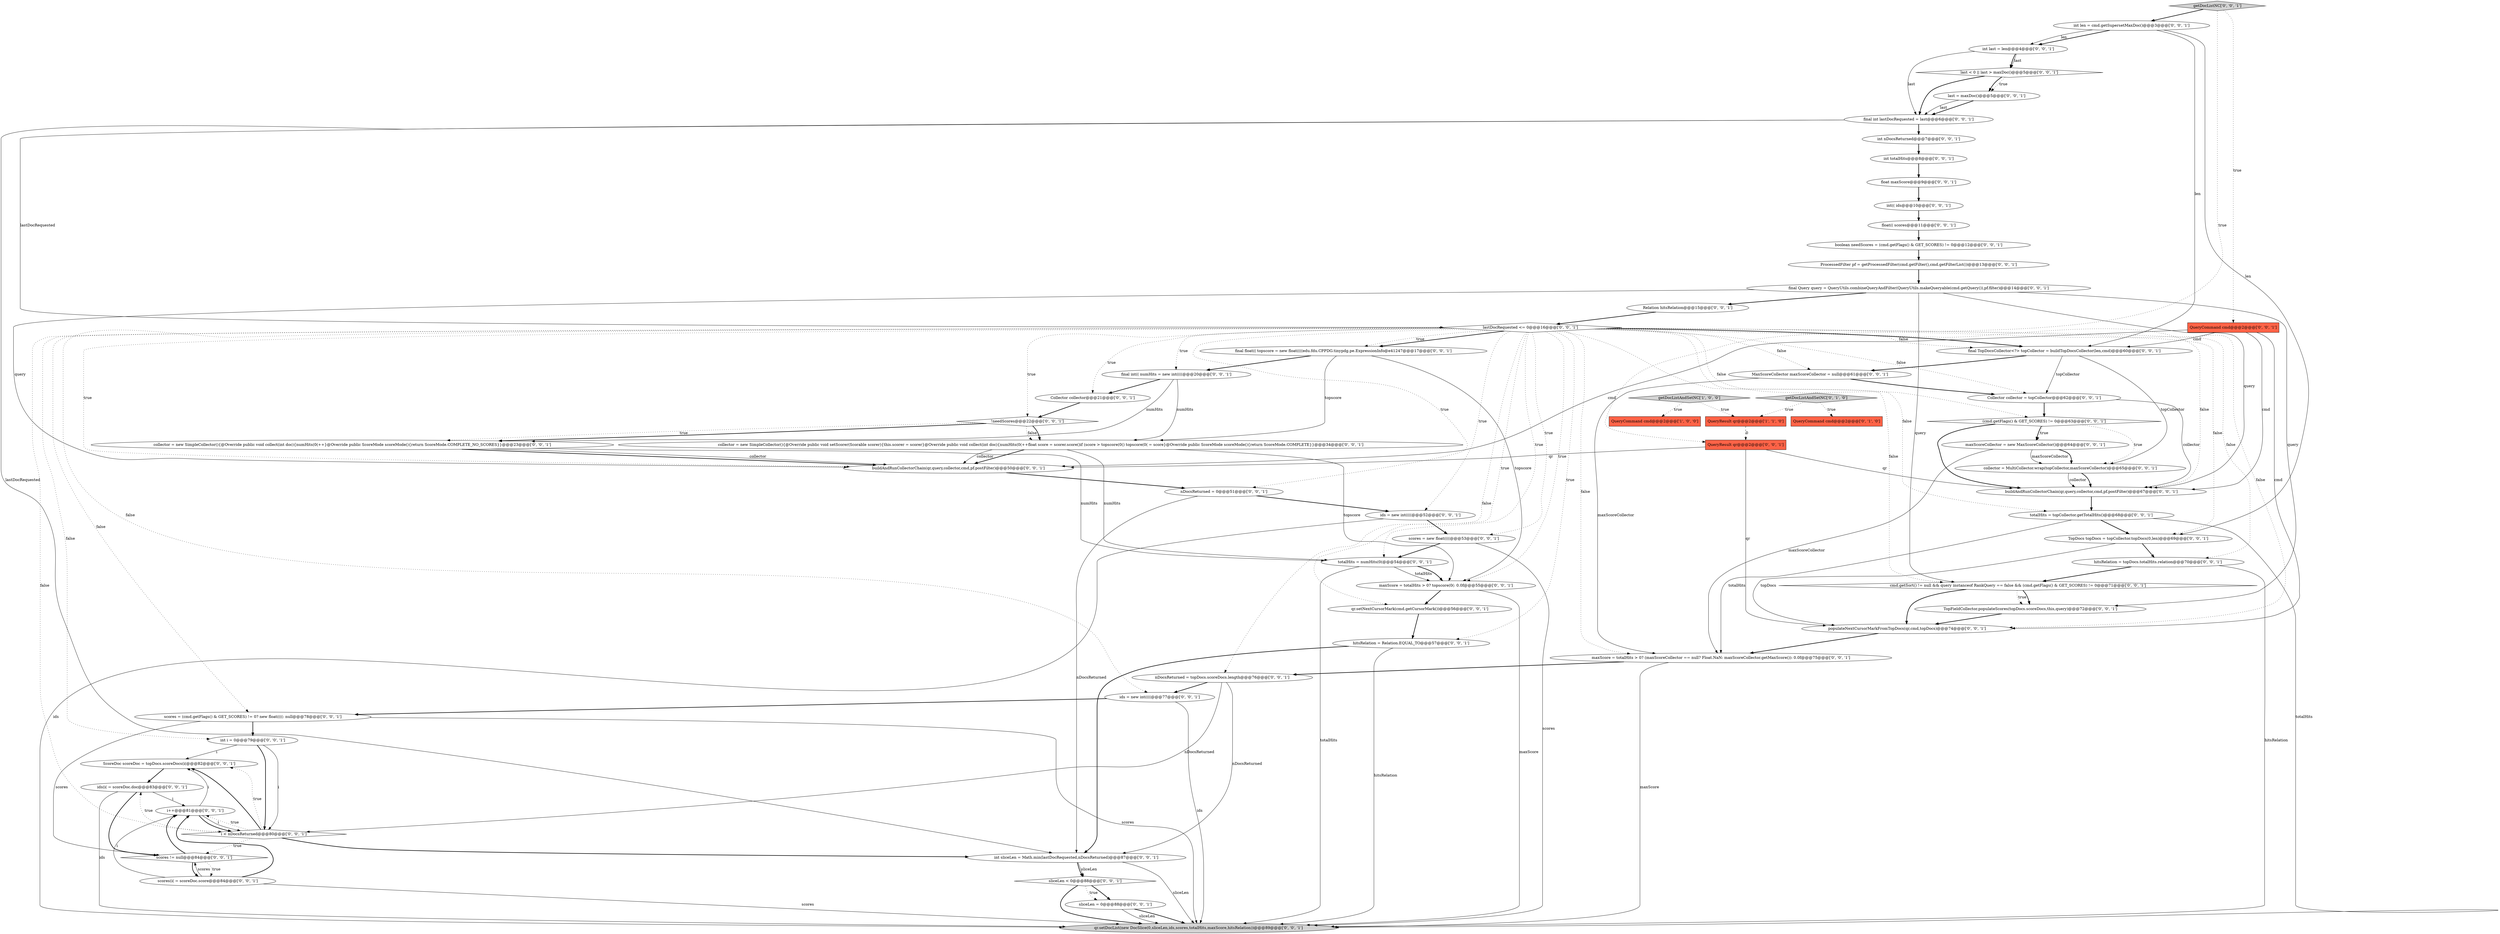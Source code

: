 digraph {
34 [style = filled, label = "cmd.getSort() != null && query instanceof RankQuery == false && (cmd.getFlags() & GET_SCORES) != 0@@@71@@@['0', '0', '1']", fillcolor = white, shape = diamond image = "AAA0AAABBB3BBB"];
22 [style = filled, label = "ScoreDoc scoreDoc = topDocs.scoreDocs(i(@@@82@@@['0', '0', '1']", fillcolor = white, shape = ellipse image = "AAA0AAABBB3BBB"];
42 [style = filled, label = "buildAndRunCollectorChain(qr,query,collector,cmd,pf.postFilter)@@@67@@@['0', '0', '1']", fillcolor = white, shape = ellipse image = "AAA0AAABBB3BBB"];
16 [style = filled, label = "TopDocs topDocs = topCollector.topDocs(0,len)@@@69@@@['0', '0', '1']", fillcolor = white, shape = ellipse image = "AAA0AAABBB3BBB"];
31 [style = filled, label = "sliceLen = 0@@@88@@@['0', '0', '1']", fillcolor = white, shape = ellipse image = "AAA0AAABBB3BBB"];
9 [style = filled, label = "MaxScoreCollector maxScoreCollector = null@@@61@@@['0', '0', '1']", fillcolor = white, shape = ellipse image = "AAA0AAABBB3BBB"];
29 [style = filled, label = "populateNextCursorMarkFromTopDocs(qr,cmd,topDocs)@@@74@@@['0', '0', '1']", fillcolor = white, shape = ellipse image = "AAA0AAABBB3BBB"];
21 [style = filled, label = "maxScore = totalHits > 0? topscore(0(: 0.0f@@@55@@@['0', '0', '1']", fillcolor = white, shape = ellipse image = "AAA0AAABBB3BBB"];
1 [style = filled, label = "getDocListAndSetNC['1', '0', '0']", fillcolor = lightgray, shape = diamond image = "AAA0AAABBB1BBB"];
25 [style = filled, label = "collector = new SimpleCollector(){@Override public void collect(int doc){numHits(0(++}@Override public ScoreMode scoreMode(){return ScoreMode.COMPLETE_NO_SCORES}}@@@23@@@['0', '0', '1']", fillcolor = white, shape = ellipse image = "AAA0AAABBB3BBB"];
14 [style = filled, label = "ids = new int((((@@@77@@@['0', '0', '1']", fillcolor = white, shape = ellipse image = "AAA0AAABBB3BBB"];
6 [style = filled, label = "hitsRelation = Relation.EQUAL_TO@@@57@@@['0', '0', '1']", fillcolor = white, shape = ellipse image = "AAA0AAABBB3BBB"];
53 [style = filled, label = "last < 0 || last > maxDoc()@@@5@@@['0', '0', '1']", fillcolor = white, shape = diamond image = "AAA0AAABBB3BBB"];
13 [style = filled, label = "int nDocsReturned@@@7@@@['0', '0', '1']", fillcolor = white, shape = ellipse image = "AAA0AAABBB3BBB"];
3 [style = filled, label = "QueryCommand cmd@@@2@@@['0', '1', '0']", fillcolor = tomato, shape = box image = "AAA0AAABBB2BBB"];
17 [style = filled, label = "final int(( numHits = new int((((@@@20@@@['0', '0', '1']", fillcolor = white, shape = ellipse image = "AAA0AAABBB3BBB"];
28 [style = filled, label = "TopFieldCollector.populateScores(topDocs.scoreDocs,this,query)@@@72@@@['0', '0', '1']", fillcolor = white, shape = ellipse image = "AAA0AAABBB3BBB"];
49 [style = filled, label = "int last = len@@@4@@@['0', '0', '1']", fillcolor = white, shape = ellipse image = "AAA0AAABBB3BBB"];
0 [style = filled, label = "QueryCommand cmd@@@2@@@['1', '0', '0']", fillcolor = tomato, shape = box image = "AAA0AAABBB1BBB"];
43 [style = filled, label = "nDocsReturned = topDocs.scoreDocs.length@@@76@@@['0', '0', '1']", fillcolor = white, shape = ellipse image = "AAA0AAABBB3BBB"];
58 [style = filled, label = "i++@@@81@@@['0', '0', '1']", fillcolor = white, shape = ellipse image = "AAA0AAABBB3BBB"];
63 [style = filled, label = "(cmd.getFlags() & GET_SCORES) != 0@@@63@@@['0', '0', '1']", fillcolor = white, shape = diamond image = "AAA0AAABBB3BBB"];
41 [style = filled, label = "sliceLen < 0@@@88@@@['0', '0', '1']", fillcolor = white, shape = diamond image = "AAA0AAABBB3BBB"];
44 [style = filled, label = "float(( scores@@@11@@@['0', '0', '1']", fillcolor = white, shape = ellipse image = "AAA0AAABBB3BBB"];
57 [style = filled, label = "boolean needScores = (cmd.getFlags() & GET_SCORES) != 0@@@12@@@['0', '0', '1']", fillcolor = white, shape = ellipse image = "AAA0AAABBB3BBB"];
64 [style = filled, label = "totalHits = topCollector.getTotalHits()@@@68@@@['0', '0', '1']", fillcolor = white, shape = ellipse image = "AAA0AAABBB3BBB"];
11 [style = filled, label = "int(( ids@@@10@@@['0', '0', '1']", fillcolor = white, shape = ellipse image = "AAA0AAABBB3BBB"];
40 [style = filled, label = "ids(i( = scoreDoc.doc@@@83@@@['0', '0', '1']", fillcolor = white, shape = ellipse image = "AAA0AAABBB3BBB"];
20 [style = filled, label = "ids = new int((((@@@52@@@['0', '0', '1']", fillcolor = white, shape = ellipse image = "AAA0AAABBB3BBB"];
48 [style = filled, label = "maxScoreCollector = new MaxScoreCollector()@@@64@@@['0', '0', '1']", fillcolor = white, shape = ellipse image = "AAA0AAABBB3BBB"];
7 [style = filled, label = "int sliceLen = Math.min(lastDocRequested,nDocsReturned)@@@87@@@['0', '0', '1']", fillcolor = white, shape = ellipse image = "AAA0AAABBB3BBB"];
24 [style = filled, label = "collector = new SimpleCollector(){@Override public void setScorer(Scorable scorer){this.scorer = scorer}@Override public void collect(int doc){numHits(0(++float score = scorer.score()if (score > topscore(0() topscore(0( = score}@Override public ScoreMode scoreMode(){return ScoreMode.COMPLETE}}@@@34@@@['0', '0', '1']", fillcolor = white, shape = ellipse image = "AAA0AAABBB3BBB"];
51 [style = filled, label = "final TopDocsCollector<?> topCollector = buildTopDocsCollector(len,cmd)@@@60@@@['0', '0', '1']", fillcolor = white, shape = ellipse image = "AAA0AAABBB3BBB"];
32 [style = filled, label = "scores = (cmd.getFlags() & GET_SCORES) != 0? new float((((: null@@@78@@@['0', '0', '1']", fillcolor = white, shape = ellipse image = "AAA0AAABBB3BBB"];
45 [style = filled, label = "!needScores@@@22@@@['0', '0', '1']", fillcolor = white, shape = diamond image = "AAA0AAABBB3BBB"];
33 [style = filled, label = "i < nDocsReturned@@@80@@@['0', '0', '1']", fillcolor = white, shape = diamond image = "AAA0AAABBB3BBB"];
4 [style = filled, label = "getDocListAndSetNC['0', '1', '0']", fillcolor = lightgray, shape = diamond image = "AAA0AAABBB2BBB"];
12 [style = filled, label = "int i = 0@@@79@@@['0', '0', '1']", fillcolor = white, shape = ellipse image = "AAA0AAABBB3BBB"];
15 [style = filled, label = "lastDocRequested <= 0@@@16@@@['0', '0', '1']", fillcolor = white, shape = diamond image = "AAA0AAABBB3BBB"];
35 [style = filled, label = "final Query query = QueryUtils.combineQueryAndFilter(QueryUtils.makeQueryable(cmd.getQuery()),pf.filter)@@@14@@@['0', '0', '1']", fillcolor = white, shape = ellipse image = "AAA0AAABBB3BBB"];
52 [style = filled, label = "Relation hitsRelation@@@15@@@['0', '0', '1']", fillcolor = white, shape = ellipse image = "AAA0AAABBB3BBB"];
62 [style = filled, label = "qr.setNextCursorMark(cmd.getCursorMark())@@@56@@@['0', '0', '1']", fillcolor = white, shape = ellipse image = "AAA0AAABBB3BBB"];
2 [style = filled, label = "QueryResult qr@@@2@@@['1', '1', '0']", fillcolor = tomato, shape = box image = "AAA0AAABBB1BBB"];
19 [style = filled, label = "qr.setDocList(new DocSlice(0,sliceLen,ids,scores,totalHits,maxScore,hitsRelation))@@@89@@@['0', '0', '1']", fillcolor = lightgray, shape = ellipse image = "AAA0AAABBB3BBB"];
59 [style = filled, label = "last = maxDoc()@@@5@@@['0', '0', '1']", fillcolor = white, shape = ellipse image = "AAA0AAABBB3BBB"];
39 [style = filled, label = "Collector collector = topCollector@@@62@@@['0', '0', '1']", fillcolor = white, shape = ellipse image = "AAA0AAABBB3BBB"];
54 [style = filled, label = "collector = MultiCollector.wrap(topCollector,maxScoreCollector)@@@65@@@['0', '0', '1']", fillcolor = white, shape = ellipse image = "AAA0AAABBB3BBB"];
18 [style = filled, label = "totalHits = numHits(0(@@@54@@@['0', '0', '1']", fillcolor = white, shape = ellipse image = "AAA0AAABBB3BBB"];
23 [style = filled, label = "getDocListNC['0', '0', '1']", fillcolor = lightgray, shape = diamond image = "AAA0AAABBB3BBB"];
60 [style = filled, label = "buildAndRunCollectorChain(qr,query,collector,cmd,pf.postFilter)@@@50@@@['0', '0', '1']", fillcolor = white, shape = ellipse image = "AAA0AAABBB3BBB"];
46 [style = filled, label = "final int lastDocRequested = last@@@6@@@['0', '0', '1']", fillcolor = white, shape = ellipse image = "AAA0AAABBB3BBB"];
61 [style = filled, label = "final float(( topscore = new float((((edu.fdu.CPPDG.tinypdg.pe.ExpressionInfo@e41247@@@17@@@['0', '0', '1']", fillcolor = white, shape = ellipse image = "AAA0AAABBB3BBB"];
5 [style = filled, label = "scores = new float((((@@@53@@@['0', '0', '1']", fillcolor = white, shape = ellipse image = "AAA0AAABBB3BBB"];
37 [style = filled, label = "maxScore = totalHits > 0? (maxScoreCollector == null? Float.NaN: maxScoreCollector.getMaxScore()): 0.0f@@@75@@@['0', '0', '1']", fillcolor = white, shape = ellipse image = "AAA0AAABBB3BBB"];
36 [style = filled, label = "Collector collector@@@21@@@['0', '0', '1']", fillcolor = white, shape = ellipse image = "AAA0AAABBB3BBB"];
55 [style = filled, label = "QueryResult qr@@@2@@@['0', '0', '1']", fillcolor = tomato, shape = box image = "AAA0AAABBB3BBB"];
47 [style = filled, label = "int len = cmd.getSupersetMaxDoc()@@@3@@@['0', '0', '1']", fillcolor = white, shape = ellipse image = "AAA0AAABBB3BBB"];
56 [style = filled, label = "float maxScore@@@9@@@['0', '0', '1']", fillcolor = white, shape = ellipse image = "AAA0AAABBB3BBB"];
50 [style = filled, label = "ProcessedFilter pf = getProcessedFilter(cmd.getFilter(),cmd.getFilterList())@@@13@@@['0', '0', '1']", fillcolor = white, shape = ellipse image = "AAA0AAABBB3BBB"];
38 [style = filled, label = "hitsRelation = topDocs.totalHits.relation@@@70@@@['0', '0', '1']", fillcolor = white, shape = ellipse image = "AAA0AAABBB3BBB"];
8 [style = filled, label = "nDocsReturned = 0@@@51@@@['0', '0', '1']", fillcolor = white, shape = ellipse image = "AAA0AAABBB3BBB"];
10 [style = filled, label = "scores != null@@@84@@@['0', '0', '1']", fillcolor = white, shape = diamond image = "AAA0AAABBB3BBB"];
26 [style = filled, label = "scores(i( = scoreDoc.score@@@84@@@['0', '0', '1']", fillcolor = white, shape = ellipse image = "AAA0AAABBB3BBB"];
30 [style = filled, label = "QueryCommand cmd@@@2@@@['0', '0', '1']", fillcolor = tomato, shape = box image = "AAA0AAABBB3BBB"];
27 [style = filled, label = "int totalHits@@@8@@@['0', '0', '1']", fillcolor = white, shape = ellipse image = "AAA0AAABBB3BBB"];
59->46 [style = bold, label=""];
55->42 [style = solid, label="qr"];
51->9 [style = bold, label=""];
15->14 [style = dotted, label="false"];
9->37 [style = solid, label="maxScoreCollector"];
25->60 [style = bold, label=""];
12->33 [style = bold, label=""];
30->29 [style = solid, label="cmd"];
35->42 [style = solid, label="query"];
15->34 [style = dotted, label="false"];
12->33 [style = solid, label="i"];
1->0 [style = dotted, label="true"];
14->32 [style = bold, label=""];
49->46 [style = solid, label="last"];
15->60 [style = dotted, label="true"];
33->22 [style = dotted, label="true"];
15->18 [style = dotted, label="true"];
43->33 [style = solid, label="nDocsReturned"];
23->55 [style = dotted, label="true"];
39->63 [style = bold, label=""];
15->61 [style = bold, label=""];
16->38 [style = bold, label=""];
15->12 [style = dotted, label="false"];
59->46 [style = solid, label="last"];
43->14 [style = bold, label=""];
11->44 [style = bold, label=""];
7->41 [style = bold, label=""];
55->60 [style = solid, label="qr"];
18->19 [style = solid, label="totalHits"];
10->26 [style = dotted, label="true"];
15->45 [style = dotted, label="true"];
15->20 [style = dotted, label="true"];
34->28 [style = dotted, label="true"];
22->40 [style = bold, label=""];
15->37 [style = dotted, label="false"];
40->19 [style = solid, label="ids"];
18->21 [style = solid, label="totalHits"];
5->18 [style = bold, label=""];
18->21 [style = bold, label=""];
46->7 [style = solid, label="lastDocRequested"];
23->47 [style = bold, label=""];
34->29 [style = bold, label=""];
31->19 [style = solid, label="sliceLen"];
35->52 [style = bold, label=""];
24->60 [style = bold, label=""];
10->58 [style = bold, label=""];
44->57 [style = bold, label=""];
8->20 [style = bold, label=""];
28->29 [style = bold, label=""];
36->45 [style = bold, label=""];
42->64 [style = bold, label=""];
9->39 [style = bold, label=""];
32->19 [style = solid, label="scores"];
34->28 [style = bold, label=""];
33->10 [style = dotted, label="true"];
21->19 [style = solid, label="maxScore"];
49->53 [style = solid, label="last"];
58->22 [style = solid, label="i"];
33->58 [style = dotted, label="true"];
49->53 [style = bold, label=""];
48->54 [style = bold, label=""];
38->34 [style = bold, label=""];
35->28 [style = solid, label="query"];
47->51 [style = solid, label="len"];
15->32 [style = dotted, label="false"];
15->6 [style = dotted, label="true"];
64->16 [style = bold, label=""];
38->19 [style = solid, label="hitsRelation"];
61->17 [style = bold, label=""];
13->27 [style = bold, label=""];
5->19 [style = solid, label="scores"];
21->62 [style = bold, label=""];
17->25 [style = solid, label="numHits"];
15->42 [style = dotted, label="false"];
50->35 [style = bold, label=""];
64->19 [style = solid, label="totalHits"];
63->48 [style = bold, label=""];
48->54 [style = solid, label="maxScoreCollector"];
53->59 [style = dotted, label="true"];
63->42 [style = bold, label=""];
1->2 [style = dotted, label="true"];
63->54 [style = dotted, label="true"];
15->63 [style = dotted, label="false"];
35->60 [style = solid, label="query"];
63->48 [style = dotted, label="true"];
10->26 [style = bold, label=""];
57->50 [style = bold, label=""];
15->21 [style = dotted, label="true"];
15->17 [style = dotted, label="true"];
33->40 [style = dotted, label="true"];
7->19 [style = solid, label="sliceLen"];
40->58 [style = solid, label="i"];
26->10 [style = solid, label="scores"];
53->46 [style = bold, label=""];
46->15 [style = solid, label="lastDocRequested"];
20->19 [style = solid, label="ids"];
26->19 [style = solid, label="scores"];
60->8 [style = bold, label=""];
61->24 [style = solid, label="topscore"];
4->3 [style = dotted, label="true"];
62->6 [style = bold, label=""];
47->49 [style = bold, label=""];
12->22 [style = solid, label="i"];
15->33 [style = dotted, label="false"];
20->5 [style = bold, label=""];
15->43 [style = dotted, label="false"];
33->7 [style = bold, label=""];
15->62 [style = dotted, label="true"];
15->64 [style = dotted, label="false"];
15->16 [style = dotted, label="false"];
41->31 [style = bold, label=""];
47->16 [style = solid, label="len"];
41->31 [style = dotted, label="true"];
15->5 [style = dotted, label="true"];
17->36 [style = bold, label=""];
39->42 [style = solid, label="collector"];
54->42 [style = bold, label=""];
15->36 [style = dotted, label="true"];
15->51 [style = dotted, label="false"];
45->25 [style = dotted, label="true"];
32->10 [style = solid, label="scores"];
25->18 [style = solid, label="numHits"];
24->18 [style = solid, label="numHits"];
30->42 [style = solid, label="cmd"];
56->11 [style = bold, label=""];
31->19 [style = bold, label=""];
55->29 [style = solid, label="qr"];
47->49 [style = solid, label="len"];
23->30 [style = dotted, label="true"];
4->2 [style = dotted, label="true"];
46->13 [style = bold, label=""];
30->60 [style = solid, label="cmd"];
32->12 [style = bold, label=""];
17->24 [style = solid, label="numHits"];
24->60 [style = solid, label="collector"];
37->19 [style = solid, label="maxScore"];
26->58 [style = bold, label=""];
53->59 [style = bold, label=""];
25->60 [style = solid, label="collector"];
29->37 [style = bold, label=""];
15->38 [style = dotted, label="false"];
37->43 [style = bold, label=""];
45->24 [style = dotted, label="false"];
52->15 [style = bold, label=""];
27->56 [style = bold, label=""];
35->34 [style = solid, label="query"];
15->61 [style = dotted, label="true"];
8->7 [style = solid, label="nDocsReturned"];
54->42 [style = solid, label="collector"];
64->37 [style = solid, label="totalHits"];
41->19 [style = bold, label=""];
26->58 [style = solid, label="i"];
15->8 [style = dotted, label="true"];
15->39 [style = dotted, label="false"];
61->21 [style = solid, label="topscore"];
45->24 [style = bold, label=""];
33->22 [style = bold, label=""];
40->10 [style = bold, label=""];
51->54 [style = solid, label="topCollector"];
58->33 [style = bold, label=""];
15->9 [style = dotted, label="false"];
6->19 [style = solid, label="hitsRelation"];
7->41 [style = solid, label="sliceLen"];
15->29 [style = dotted, label="false"];
14->19 [style = solid, label="ids"];
30->51 [style = solid, label="cmd"];
16->29 [style = solid, label="topDocs"];
6->7 [style = bold, label=""];
24->21 [style = solid, label="topscore"];
15->51 [style = bold, label=""];
45->25 [style = bold, label=""];
48->37 [style = solid, label="maxScoreCollector"];
58->33 [style = solid, label="i"];
51->39 [style = solid, label="topCollector"];
43->7 [style = solid, label="nDocsReturned"];
2->55 [style = dashed, label="0"];
}
